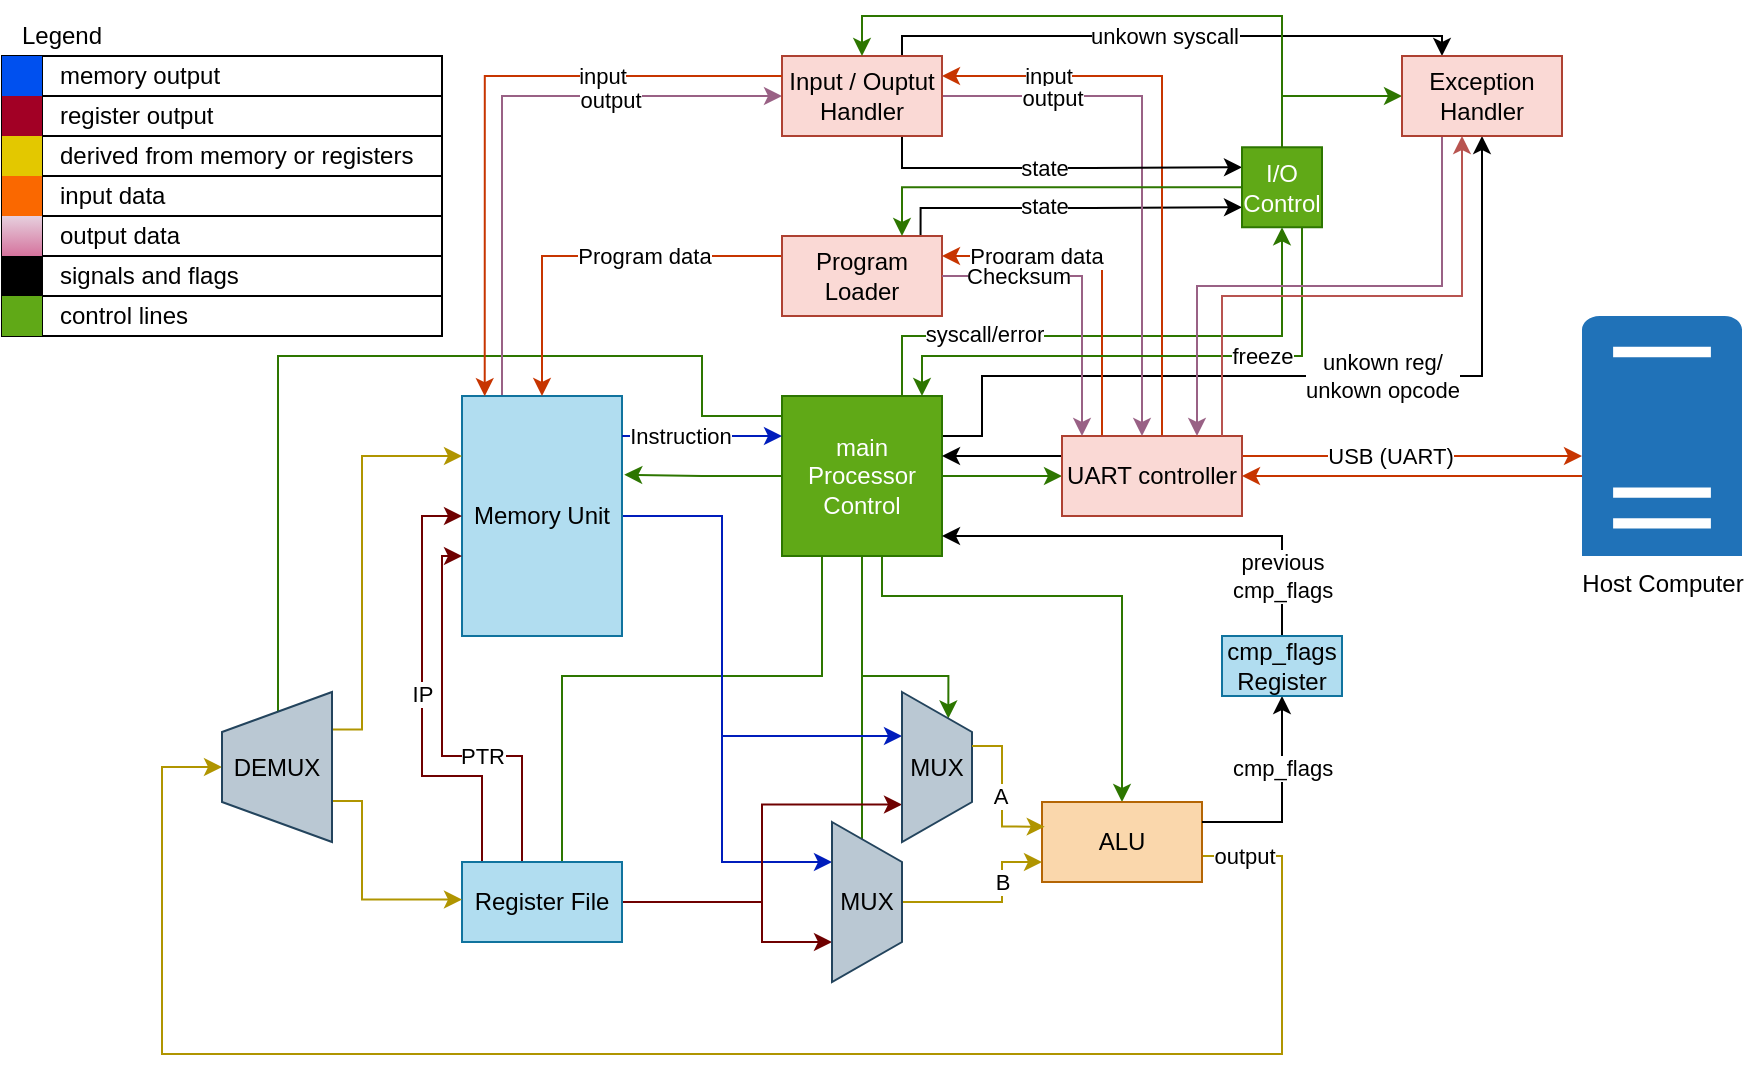 <mxfile version="24.5.3" type="device">
  <diagram name="Page-1" id="42x8ov932dtWSJglkmKP">
    <mxGraphModel dx="819" dy="500" grid="1" gridSize="10" guides="1" tooltips="1" connect="1" arrows="1" fold="1" page="1" pageScale="1" pageWidth="880" pageHeight="550" math="0" shadow="0">
      <root>
        <mxCell id="0" />
        <mxCell id="1" parent="0" />
        <mxCell id="H6I0ig-7ZVT1m8vJ8FEU-18" style="edgeStyle=orthogonalEdgeStyle;rounded=0;orthogonalLoop=1;jettySize=auto;html=1;entryX=0;entryY=0.5;entryDx=0;entryDy=0;fillColor=#60a917;strokeColor=#2D7600;" parent="1" source="H6I0ig-7ZVT1m8vJ8FEU-1" target="H6I0ig-7ZVT1m8vJ8FEU-5" edge="1">
          <mxGeometry relative="1" as="geometry">
            <Array as="points" />
          </mxGeometry>
        </mxCell>
        <mxCell id="H6I0ig-7ZVT1m8vJ8FEU-36" style="edgeStyle=orthogonalEdgeStyle;rounded=0;orthogonalLoop=1;jettySize=auto;html=1;entryX=0.5;entryY=0;entryDx=0;entryDy=0;fillColor=#60a917;strokeColor=#2D7600;" parent="1" source="H6I0ig-7ZVT1m8vJ8FEU-1" target="H6I0ig-7ZVT1m8vJ8FEU-2" edge="1">
          <mxGeometry relative="1" as="geometry">
            <Array as="points">
              <mxPoint x="450" y="300" />
              <mxPoint x="570" y="300" />
            </Array>
          </mxGeometry>
        </mxCell>
        <mxCell id="H6I0ig-7ZVT1m8vJ8FEU-43" style="edgeStyle=orthogonalEdgeStyle;rounded=0;orthogonalLoop=1;jettySize=auto;html=1;entryX=0;entryY=0.25;entryDx=0;entryDy=0;fillColor=#60a917;strokeColor=#2D7600;" parent="1" source="H6I0ig-7ZVT1m8vJ8FEU-1" target="H6I0ig-7ZVT1m8vJ8FEU-39" edge="1">
          <mxGeometry relative="1" as="geometry">
            <Array as="points">
              <mxPoint x="440" y="340" />
              <mxPoint x="483" y="340" />
            </Array>
          </mxGeometry>
        </mxCell>
        <mxCell id="H6I0ig-7ZVT1m8vJ8FEU-44" style="edgeStyle=orthogonalEdgeStyle;rounded=0;orthogonalLoop=1;jettySize=auto;html=1;fillColor=#60a917;strokeColor=#2D7600;" parent="1" source="H6I0ig-7ZVT1m8vJ8FEU-1" edge="1">
          <mxGeometry relative="1" as="geometry">
            <mxPoint x="440" y="440" as="targetPoint" />
            <Array as="points">
              <mxPoint x="440" y="440" />
            </Array>
          </mxGeometry>
        </mxCell>
        <mxCell id="H6I0ig-7ZVT1m8vJ8FEU-60" style="edgeStyle=orthogonalEdgeStyle;rounded=0;orthogonalLoop=1;jettySize=auto;html=1;entryX=1;entryY=0.5;entryDx=0;entryDy=0;fillColor=#60a917;strokeColor=#2D7600;" parent="1" source="H6I0ig-7ZVT1m8vJ8FEU-1" target="H6I0ig-7ZVT1m8vJ8FEU-51" edge="1">
          <mxGeometry relative="1" as="geometry">
            <Array as="points">
              <mxPoint x="360" y="210" />
              <mxPoint x="360" y="180" />
              <mxPoint x="148" y="180" />
              <mxPoint x="148" y="375" />
            </Array>
          </mxGeometry>
        </mxCell>
        <mxCell id="H6I0ig-7ZVT1m8vJ8FEU-72" style="edgeStyle=orthogonalEdgeStyle;rounded=0;orthogonalLoop=1;jettySize=auto;html=1;exitX=0;exitY=1;exitDx=0;exitDy=0;fillColor=#60a917;strokeColor=#2D7600;" parent="1" source="H6I0ig-7ZVT1m8vJ8FEU-1" edge="1">
          <mxGeometry relative="1" as="geometry">
            <Array as="points">
              <mxPoint x="420" y="280" />
              <mxPoint x="420" y="340" />
              <mxPoint x="290" y="340" />
            </Array>
            <mxPoint x="290" y="450" as="targetPoint" />
          </mxGeometry>
        </mxCell>
        <mxCell id="ay5UGhxHJvTwpJEVyd28-33" style="edgeStyle=orthogonalEdgeStyle;rounded=0;orthogonalLoop=1;jettySize=auto;html=1;exitX=0.75;exitY=0;exitDx=0;exitDy=0;entryX=0.5;entryY=1;entryDx=0;entryDy=0;fillColor=#60a917;strokeColor=#2D7600;" parent="1" source="H6I0ig-7ZVT1m8vJ8FEU-1" target="ay5UGhxHJvTwpJEVyd28-26" edge="1">
          <mxGeometry relative="1" as="geometry">
            <Array as="points">
              <mxPoint x="460" y="170" />
              <mxPoint x="650" y="170" />
            </Array>
          </mxGeometry>
        </mxCell>
        <mxCell id="ay5UGhxHJvTwpJEVyd28-36" value="syscall/error" style="edgeLabel;html=1;align=center;verticalAlign=middle;resizable=0;points=[];" parent="ay5UGhxHJvTwpJEVyd28-33" vertex="1" connectable="0">
          <mxGeometry x="0.387" y="1" relative="1" as="geometry">
            <mxPoint x="-120" as="offset" />
          </mxGeometry>
        </mxCell>
        <mxCell id="PVODzlqLfuHE9vQE9MG9-6" style="edgeStyle=orthogonalEdgeStyle;rounded=0;orthogonalLoop=1;jettySize=auto;html=1;exitX=1;exitY=0.25;exitDx=0;exitDy=0;entryX=0.5;entryY=1;entryDx=0;entryDy=0;" parent="1" source="H6I0ig-7ZVT1m8vJ8FEU-1" target="PVODzlqLfuHE9vQE9MG9-1" edge="1">
          <mxGeometry relative="1" as="geometry">
            <Array as="points">
              <mxPoint x="500" y="220" />
              <mxPoint x="500" y="190" />
              <mxPoint x="750" y="190" />
            </Array>
          </mxGeometry>
        </mxCell>
        <mxCell id="PVODzlqLfuHE9vQE9MG9-7" value="unkown reg/&lt;div&gt;unkown opcode&lt;/div&gt;" style="edgeLabel;html=1;align=center;verticalAlign=middle;resizable=0;points=[];" parent="PVODzlqLfuHE9vQE9MG9-6" vertex="1" connectable="0">
          <mxGeometry x="0.246" y="-2" relative="1" as="geometry">
            <mxPoint x="-12" y="-2" as="offset" />
          </mxGeometry>
        </mxCell>
        <mxCell id="H6I0ig-7ZVT1m8vJ8FEU-1" value="&lt;div&gt;main&lt;/div&gt;&lt;div&gt;Processor&lt;/div&gt;&lt;div&gt;&lt;span style=&quot;background-color: initial;&quot;&gt;Control&lt;/span&gt;&lt;/div&gt;" style="whiteSpace=wrap;html=1;aspect=fixed;fillColor=#60a917;fontColor=#ffffff;strokeColor=#2D7600;" parent="1" vertex="1">
          <mxGeometry x="400" y="200" width="80" height="80" as="geometry" />
        </mxCell>
        <mxCell id="H6I0ig-7ZVT1m8vJ8FEU-57" style="edgeStyle=orthogonalEdgeStyle;rounded=0;orthogonalLoop=1;jettySize=auto;html=1;entryX=0.5;entryY=0;entryDx=0;entryDy=0;fillColor=#e3c800;strokeColor=#B09500;" parent="1" source="H6I0ig-7ZVT1m8vJ8FEU-2" target="H6I0ig-7ZVT1m8vJ8FEU-51" edge="1">
          <mxGeometry relative="1" as="geometry">
            <Array as="points">
              <mxPoint x="650" y="430" />
              <mxPoint x="650" y="529" />
              <mxPoint x="90" y="529" />
              <mxPoint x="90" y="385" />
            </Array>
          </mxGeometry>
        </mxCell>
        <mxCell id="H6I0ig-7ZVT1m8vJ8FEU-69" value="output" style="edgeLabel;html=1;align=center;verticalAlign=middle;resizable=0;points=[];" parent="H6I0ig-7ZVT1m8vJ8FEU-57" vertex="1" connectable="0">
          <mxGeometry x="-0.956" y="-1" relative="1" as="geometry">
            <mxPoint x="2" y="-1" as="offset" />
          </mxGeometry>
        </mxCell>
        <mxCell id="H6I0ig-7ZVT1m8vJ8FEU-110" style="edgeStyle=orthogonalEdgeStyle;rounded=0;orthogonalLoop=1;jettySize=auto;html=1;exitX=1;exitY=0.25;exitDx=0;exitDy=0;" parent="1" source="vtkycs1Rt0bJQfjWD2sb-1" edge="1">
          <mxGeometry relative="1" as="geometry">
            <mxPoint x="480" y="270" as="targetPoint" />
            <Array as="points">
              <mxPoint x="650" y="328" />
              <mxPoint x="650" y="270" />
            </Array>
          </mxGeometry>
        </mxCell>
        <mxCell id="vtkycs1Rt0bJQfjWD2sb-4" value="previous&lt;div&gt;cmp_flags&lt;/div&gt;" style="edgeLabel;html=1;align=center;verticalAlign=middle;resizable=0;points=[];" parent="H6I0ig-7ZVT1m8vJ8FEU-110" vertex="1" connectable="0">
          <mxGeometry x="-0.553" y="-1" relative="1" as="geometry">
            <mxPoint x="-1" y="-10" as="offset" />
          </mxGeometry>
        </mxCell>
        <mxCell id="H6I0ig-7ZVT1m8vJ8FEU-2" value="ALU" style="rounded=0;whiteSpace=wrap;html=1;fillColor=#fad7ac;strokeColor=#b46504;" parent="1" vertex="1">
          <mxGeometry x="530" y="403" width="80" height="40" as="geometry" />
        </mxCell>
        <mxCell id="H6I0ig-7ZVT1m8vJ8FEU-46" style="edgeStyle=orthogonalEdgeStyle;rounded=0;orthogonalLoop=1;jettySize=auto;html=1;entryX=0.25;entryY=1;entryDx=0;entryDy=0;fillColor=#0050ef;strokeColor=#001DBC;" parent="1" source="H6I0ig-7ZVT1m8vJ8FEU-3" target="H6I0ig-7ZVT1m8vJ8FEU-40" edge="1">
          <mxGeometry relative="1" as="geometry">
            <Array as="points">
              <mxPoint x="370" y="260" />
              <mxPoint x="370" y="433" />
            </Array>
          </mxGeometry>
        </mxCell>
        <mxCell id="H6I0ig-7ZVT1m8vJ8FEU-47" style="edgeStyle=orthogonalEdgeStyle;rounded=0;orthogonalLoop=1;jettySize=auto;html=1;fillColor=#0050ef;strokeColor=#001DBC;" parent="1" source="H6I0ig-7ZVT1m8vJ8FEU-3" edge="1">
          <mxGeometry relative="1" as="geometry">
            <Array as="points">
              <mxPoint x="370" y="260" />
              <mxPoint x="370" y="370" />
              <mxPoint x="460" y="370" />
            </Array>
            <mxPoint x="460" y="370" as="targetPoint" />
          </mxGeometry>
        </mxCell>
        <mxCell id="ay5UGhxHJvTwpJEVyd28-15" style="edgeStyle=orthogonalEdgeStyle;rounded=0;orthogonalLoop=1;jettySize=auto;html=1;exitX=0.25;exitY=0;exitDx=0;exitDy=0;entryX=0;entryY=0.5;entryDx=0;entryDy=0;fillColor=#e6d0de;gradientColor=#d5739d;strokeColor=#996185;" parent="1" source="H6I0ig-7ZVT1m8vJ8FEU-3" target="ay5UGhxHJvTwpJEVyd28-1" edge="1">
          <mxGeometry relative="1" as="geometry" />
        </mxCell>
        <mxCell id="ay5UGhxHJvTwpJEVyd28-22" value="output" style="edgeLabel;html=1;align=center;verticalAlign=middle;resizable=0;points=[];" parent="ay5UGhxHJvTwpJEVyd28-15" vertex="1" connectable="0">
          <mxGeometry x="0.408" y="-2" relative="1" as="geometry">
            <mxPoint as="offset" />
          </mxGeometry>
        </mxCell>
        <mxCell id="H6I0ig-7ZVT1m8vJ8FEU-3" value="Memory Unit" style="rounded=0;whiteSpace=wrap;html=1;fillColor=#b1ddf0;strokeColor=#10739e;" parent="1" vertex="1">
          <mxGeometry x="240" y="200" width="80" height="120" as="geometry" />
        </mxCell>
        <mxCell id="H6I0ig-7ZVT1m8vJ8FEU-10" style="edgeStyle=orthogonalEdgeStyle;rounded=0;orthogonalLoop=1;jettySize=auto;html=1;entryX=0.5;entryY=0;entryDx=0;entryDy=0;fillColor=#fa6800;strokeColor=#C73500;" parent="1" source="H6I0ig-7ZVT1m8vJ8FEU-4" target="H6I0ig-7ZVT1m8vJ8FEU-3" edge="1">
          <mxGeometry relative="1" as="geometry">
            <Array as="points">
              <mxPoint x="280" y="130" />
            </Array>
          </mxGeometry>
        </mxCell>
        <mxCell id="H6I0ig-7ZVT1m8vJ8FEU-21" value="Program data" style="edgeLabel;html=1;align=center;verticalAlign=middle;resizable=0;points=[];" parent="H6I0ig-7ZVT1m8vJ8FEU-10" vertex="1" connectable="0">
          <mxGeometry x="-0.499" relative="1" as="geometry">
            <mxPoint x="-22" as="offset" />
          </mxGeometry>
        </mxCell>
        <mxCell id="ay5UGhxHJvTwpJEVyd28-43" style="edgeStyle=orthogonalEdgeStyle;rounded=0;orthogonalLoop=1;jettySize=auto;html=1;exitX=0.866;exitY=-0.014;exitDx=0;exitDy=0;entryX=0;entryY=0.75;entryDx=0;entryDy=0;exitPerimeter=0;" parent="1" source="H6I0ig-7ZVT1m8vJ8FEU-4" target="ay5UGhxHJvTwpJEVyd28-26" edge="1">
          <mxGeometry relative="1" as="geometry">
            <Array as="points">
              <mxPoint x="469" y="106" />
              <mxPoint x="555" y="106" />
            </Array>
          </mxGeometry>
        </mxCell>
        <mxCell id="ay5UGhxHJvTwpJEVyd28-44" value="state" style="edgeLabel;html=1;align=center;verticalAlign=middle;resizable=0;points=[];" parent="ay5UGhxHJvTwpJEVyd28-43" vertex="1" connectable="0">
          <mxGeometry x="-0.141" y="1" relative="1" as="geometry">
            <mxPoint as="offset" />
          </mxGeometry>
        </mxCell>
        <mxCell id="H6I0ig-7ZVT1m8vJ8FEU-4" value="Program Loader" style="rounded=0;whiteSpace=wrap;html=1;fillColor=#fad9d5;strokeColor=#ae4132;" parent="1" vertex="1">
          <mxGeometry x="400" y="120" width="80" height="40" as="geometry" />
        </mxCell>
        <mxCell id="H6I0ig-7ZVT1m8vJ8FEU-8" style="edgeStyle=orthogonalEdgeStyle;rounded=0;orthogonalLoop=1;jettySize=auto;html=1;entryX=1;entryY=0.25;entryDx=0;entryDy=0;fillColor=#fa6800;strokeColor=#C73500;" parent="1" source="H6I0ig-7ZVT1m8vJ8FEU-5" target="H6I0ig-7ZVT1m8vJ8FEU-4" edge="1">
          <mxGeometry relative="1" as="geometry">
            <Array as="points">
              <mxPoint x="560" y="130" />
            </Array>
          </mxGeometry>
        </mxCell>
        <mxCell id="H6I0ig-7ZVT1m8vJ8FEU-12" value="Program data" style="edgeLabel;html=1;align=center;verticalAlign=middle;resizable=0;points=[];" parent="H6I0ig-7ZVT1m8vJ8FEU-8" vertex="1" connectable="0">
          <mxGeometry x="0.455" y="-2" relative="1" as="geometry">
            <mxPoint y="2" as="offset" />
          </mxGeometry>
        </mxCell>
        <mxCell id="H6I0ig-7ZVT1m8vJ8FEU-19" style="edgeStyle=orthogonalEdgeStyle;rounded=0;orthogonalLoop=1;jettySize=auto;html=1;fixDash=0;metaEdit=0;comic=0;enumerate=0;orthogonal=1;ignoreEdge=0;" parent="1" source="H6I0ig-7ZVT1m8vJ8FEU-5" edge="1">
          <mxGeometry relative="1" as="geometry">
            <mxPoint x="480" y="230" as="targetPoint" />
            <Array as="points">
              <mxPoint x="480" y="230" />
            </Array>
          </mxGeometry>
        </mxCell>
        <mxCell id="H6I0ig-7ZVT1m8vJ8FEU-22" style="edgeStyle=orthogonalEdgeStyle;rounded=0;orthogonalLoop=1;jettySize=auto;html=1;fillColor=#fa6800;strokeColor=#C73500;exitX=1;exitY=0.25;exitDx=0;exitDy=0;" parent="1" source="H6I0ig-7ZVT1m8vJ8FEU-5" target="H6I0ig-7ZVT1m8vJ8FEU-26" edge="1">
          <mxGeometry relative="1" as="geometry">
            <mxPoint x="750" y="230" as="targetPoint" />
            <mxPoint x="600" y="230" as="sourcePoint" />
            <Array as="points">
              <mxPoint x="730" y="230" />
              <mxPoint x="730" y="230" />
            </Array>
          </mxGeometry>
        </mxCell>
        <mxCell id="H6I0ig-7ZVT1m8vJ8FEU-27" value="USB (UART)" style="edgeLabel;html=1;align=center;verticalAlign=middle;resizable=0;points=[];" parent="H6I0ig-7ZVT1m8vJ8FEU-22" vertex="1" connectable="0">
          <mxGeometry x="-0.235" relative="1" as="geometry">
            <mxPoint x="9" as="offset" />
          </mxGeometry>
        </mxCell>
        <mxCell id="ay5UGhxHJvTwpJEVyd28-13" style="edgeStyle=orthogonalEdgeStyle;rounded=0;orthogonalLoop=1;jettySize=auto;html=1;exitX=0.75;exitY=0;exitDx=0;exitDy=0;entryX=1;entryY=0.25;entryDx=0;entryDy=0;fillColor=#fa6800;strokeColor=#C73500;" parent="1" source="H6I0ig-7ZVT1m8vJ8FEU-5" target="ay5UGhxHJvTwpJEVyd28-1" edge="1">
          <mxGeometry relative="1" as="geometry">
            <Array as="points">
              <mxPoint x="590" y="220" />
              <mxPoint x="590" y="40" />
            </Array>
          </mxGeometry>
        </mxCell>
        <mxCell id="ay5UGhxHJvTwpJEVyd28-25" value="input" style="edgeLabel;html=1;align=center;verticalAlign=middle;resizable=0;points=[];" parent="ay5UGhxHJvTwpJEVyd28-13" vertex="1" connectable="0">
          <mxGeometry x="0.587" y="1" relative="1" as="geometry">
            <mxPoint x="-11" y="-1" as="offset" />
          </mxGeometry>
        </mxCell>
        <mxCell id="H6I0ig-7ZVT1m8vJ8FEU-5" value="UART controller" style="rounded=0;whiteSpace=wrap;html=1;fillColor=#fad9d5;strokeColor=#ae4132;" parent="1" vertex="1">
          <mxGeometry x="540" y="220" width="90" height="40" as="geometry" />
        </mxCell>
        <mxCell id="H6I0ig-7ZVT1m8vJ8FEU-6" style="edgeStyle=orthogonalEdgeStyle;rounded=0;orthogonalLoop=1;jettySize=auto;html=1;fillColor=#e6d0de;strokeColor=#996185;gradientColor=#d5739d;" parent="1" source="H6I0ig-7ZVT1m8vJ8FEU-4" edge="1">
          <mxGeometry relative="1" as="geometry">
            <mxPoint x="550" y="220" as="targetPoint" />
            <Array as="points">
              <mxPoint x="550" y="140" />
              <mxPoint x="550" y="220" />
            </Array>
          </mxGeometry>
        </mxCell>
        <mxCell id="H6I0ig-7ZVT1m8vJ8FEU-11" value="Checksum" style="edgeLabel;html=1;align=center;verticalAlign=middle;resizable=0;points=[];" parent="H6I0ig-7ZVT1m8vJ8FEU-6" vertex="1" connectable="0">
          <mxGeometry x="-0.561" relative="1" as="geometry">
            <mxPoint x="5" as="offset" />
          </mxGeometry>
        </mxCell>
        <mxCell id="H6I0ig-7ZVT1m8vJ8FEU-45" style="edgeStyle=orthogonalEdgeStyle;rounded=0;orthogonalLoop=1;jettySize=auto;html=1;entryX=0.75;entryY=1;entryDx=0;entryDy=0;fillColor=#a20025;strokeColor=#6F0000;" parent="1" source="H6I0ig-7ZVT1m8vJ8FEU-20" target="H6I0ig-7ZVT1m8vJ8FEU-40" edge="1">
          <mxGeometry relative="1" as="geometry">
            <Array as="points">
              <mxPoint x="390" y="453" />
              <mxPoint x="390" y="473" />
            </Array>
          </mxGeometry>
        </mxCell>
        <mxCell id="H6I0ig-7ZVT1m8vJ8FEU-49" style="edgeStyle=orthogonalEdgeStyle;rounded=0;orthogonalLoop=1;jettySize=auto;html=1;entryX=0.75;entryY=1;entryDx=0;entryDy=0;fillColor=#a20025;strokeColor=#6F0000;" parent="1" source="H6I0ig-7ZVT1m8vJ8FEU-20" target="H6I0ig-7ZVT1m8vJ8FEU-39" edge="1">
          <mxGeometry relative="1" as="geometry" />
        </mxCell>
        <mxCell id="H6I0ig-7ZVT1m8vJ8FEU-153" style="edgeStyle=orthogonalEdgeStyle;rounded=0;orthogonalLoop=1;jettySize=auto;html=1;exitX=0.25;exitY=0;exitDx=0;exitDy=0;entryX=0;entryY=0.5;entryDx=0;entryDy=0;fillColor=#a20025;strokeColor=#6F0000;" parent="1" source="H6I0ig-7ZVT1m8vJ8FEU-20" target="H6I0ig-7ZVT1m8vJ8FEU-3" edge="1">
          <mxGeometry relative="1" as="geometry">
            <Array as="points">
              <mxPoint x="260" y="450" />
              <mxPoint x="250" y="450" />
              <mxPoint x="250" y="390" />
              <mxPoint x="220" y="390" />
              <mxPoint x="220" y="260" />
            </Array>
          </mxGeometry>
        </mxCell>
        <mxCell id="H6I0ig-7ZVT1m8vJ8FEU-154" value="IP" style="edgeLabel;html=1;align=center;verticalAlign=middle;resizable=0;points=[];" parent="H6I0ig-7ZVT1m8vJ8FEU-153" vertex="1" connectable="0">
          <mxGeometry x="0.113" y="1" relative="1" as="geometry">
            <mxPoint x="1" y="-10" as="offset" />
          </mxGeometry>
        </mxCell>
        <mxCell id="ay5UGhxHJvTwpJEVyd28-20" style="edgeStyle=orthogonalEdgeStyle;rounded=0;orthogonalLoop=1;jettySize=auto;html=1;fillColor=#a20025;strokeColor=#6F0000;" parent="1" source="H6I0ig-7ZVT1m8vJ8FEU-20" edge="1">
          <mxGeometry relative="1" as="geometry">
            <mxPoint x="240" y="280" as="targetPoint" />
            <Array as="points">
              <mxPoint x="270" y="380" />
              <mxPoint x="230" y="380" />
              <mxPoint x="230" y="280" />
            </Array>
          </mxGeometry>
        </mxCell>
        <mxCell id="ay5UGhxHJvTwpJEVyd28-21" value="PTR" style="edgeLabel;html=1;align=center;verticalAlign=middle;resizable=0;points=[];" parent="ay5UGhxHJvTwpJEVyd28-20" vertex="1" connectable="0">
          <mxGeometry x="-0.173" relative="1" as="geometry">
            <mxPoint x="11" as="offset" />
          </mxGeometry>
        </mxCell>
        <mxCell id="H6I0ig-7ZVT1m8vJ8FEU-20" value="Register File" style="rounded=0;whiteSpace=wrap;html=1;fillColor=#b1ddf0;strokeColor=#10739e;" parent="1" vertex="1">
          <mxGeometry x="240" y="433" width="80" height="40" as="geometry" />
        </mxCell>
        <mxCell id="H6I0ig-7ZVT1m8vJ8FEU-30" style="edgeStyle=orthogonalEdgeStyle;rounded=0;orthogonalLoop=1;jettySize=auto;html=1;entryX=1;entryY=0.5;entryDx=0;entryDy=0;fillColor=#fa6800;strokeColor=#C73500;" parent="1" source="H6I0ig-7ZVT1m8vJ8FEU-26" target="H6I0ig-7ZVT1m8vJ8FEU-5" edge="1">
          <mxGeometry relative="1" as="geometry">
            <Array as="points">
              <mxPoint x="660" y="240" />
              <mxPoint x="660" y="240" />
            </Array>
          </mxGeometry>
        </mxCell>
        <mxCell id="H6I0ig-7ZVT1m8vJ8FEU-26" value="Host Computer" style="sketch=0;pointerEvents=1;shadow=0;dashed=0;html=1;strokeColor=none;labelPosition=center;verticalLabelPosition=bottom;verticalAlign=top;outlineConnect=0;align=center;shape=mxgraph.office.servers.physical_host;fillColor=#2072B8;" parent="1" vertex="1">
          <mxGeometry x="800" y="160" width="80" height="120" as="geometry" />
        </mxCell>
        <mxCell id="H6I0ig-7ZVT1m8vJ8FEU-39" value="MUX" style="shape=trapezoid;perimeter=trapezoidPerimeter;whiteSpace=wrap;html=1;fixedSize=1;rotation=0;direction=south;fillColor=#bac8d3;strokeColor=#23445d;" parent="1" vertex="1">
          <mxGeometry x="460" y="348" width="35" height="75" as="geometry" />
        </mxCell>
        <mxCell id="H6I0ig-7ZVT1m8vJ8FEU-41" style="edgeStyle=orthogonalEdgeStyle;rounded=0;orthogonalLoop=1;jettySize=auto;html=1;entryX=0;entryY=0.75;entryDx=0;entryDy=0;fillColor=#e3c800;strokeColor=#B09500;" parent="1" source="H6I0ig-7ZVT1m8vJ8FEU-40" target="H6I0ig-7ZVT1m8vJ8FEU-2" edge="1">
          <mxGeometry relative="1" as="geometry">
            <Array as="points">
              <mxPoint x="510" y="453" />
              <mxPoint x="510" y="433" />
            </Array>
          </mxGeometry>
        </mxCell>
        <mxCell id="H6I0ig-7ZVT1m8vJ8FEU-71" value="B" style="edgeLabel;html=1;align=center;verticalAlign=middle;resizable=0;points=[];" parent="H6I0ig-7ZVT1m8vJ8FEU-41" vertex="1" connectable="0">
          <mxGeometry x="-0.018" relative="1" as="geometry">
            <mxPoint x="6" y="-10" as="offset" />
          </mxGeometry>
        </mxCell>
        <mxCell id="H6I0ig-7ZVT1m8vJ8FEU-40" value="MUX" style="shape=trapezoid;perimeter=trapezoidPerimeter;whiteSpace=wrap;html=1;fixedSize=1;rotation=0;direction=south;fillColor=#bac8d3;strokeColor=#23445d;" parent="1" vertex="1">
          <mxGeometry x="425" y="413" width="35" height="80" as="geometry" />
        </mxCell>
        <mxCell id="H6I0ig-7ZVT1m8vJ8FEU-42" style="edgeStyle=orthogonalEdgeStyle;rounded=0;orthogonalLoop=1;jettySize=auto;html=1;entryX=0.017;entryY=0.308;entryDx=0;entryDy=0;entryPerimeter=0;fillColor=#e3c800;strokeColor=#B09500;" parent="1" source="H6I0ig-7ZVT1m8vJ8FEU-39" target="H6I0ig-7ZVT1m8vJ8FEU-2" edge="1">
          <mxGeometry relative="1" as="geometry">
            <Array as="points">
              <mxPoint x="510" y="375" />
              <mxPoint x="510" y="415" />
            </Array>
          </mxGeometry>
        </mxCell>
        <mxCell id="H6I0ig-7ZVT1m8vJ8FEU-70" value="A" style="edgeLabel;html=1;align=center;verticalAlign=middle;resizable=0;points=[];" parent="H6I0ig-7ZVT1m8vJ8FEU-42" vertex="1" connectable="0">
          <mxGeometry x="0.038" y="-1" relative="1" as="geometry">
            <mxPoint as="offset" />
          </mxGeometry>
        </mxCell>
        <mxCell id="H6I0ig-7ZVT1m8vJ8FEU-53" style="edgeStyle=orthogonalEdgeStyle;rounded=0;orthogonalLoop=1;jettySize=auto;html=1;exitX=0.25;exitY=1;exitDx=0;exitDy=0;entryX=0;entryY=0.5;entryDx=0;entryDy=0;fillColor=#e3c800;strokeColor=#B09500;" parent="1" source="H6I0ig-7ZVT1m8vJ8FEU-51" edge="1">
          <mxGeometry relative="1" as="geometry">
            <mxPoint x="195" y="403" as="sourcePoint" />
            <mxPoint x="240" y="451.75" as="targetPoint" />
            <Array as="points">
              <mxPoint x="175" y="402.51" />
              <mxPoint x="190" y="402.51" />
              <mxPoint x="190" y="451.51" />
            </Array>
          </mxGeometry>
        </mxCell>
        <mxCell id="H6I0ig-7ZVT1m8vJ8FEU-55" style="edgeStyle=orthogonalEdgeStyle;rounded=0;orthogonalLoop=1;jettySize=auto;html=1;exitX=0.75;exitY=1;exitDx=0;exitDy=0;entryX=0;entryY=0.25;entryDx=0;entryDy=0;fillColor=#e3c800;strokeColor=#B09500;" parent="1" source="H6I0ig-7ZVT1m8vJ8FEU-51" target="H6I0ig-7ZVT1m8vJ8FEU-3" edge="1">
          <mxGeometry relative="1" as="geometry">
            <Array as="points">
              <mxPoint x="190" y="367" />
              <mxPoint x="190" y="230" />
            </Array>
          </mxGeometry>
        </mxCell>
        <mxCell id="H6I0ig-7ZVT1m8vJ8FEU-51" value="DEMUX" style="shape=trapezoid;perimeter=trapezoidPerimeter;whiteSpace=wrap;html=1;fixedSize=1;rotation=0;direction=north;fillColor=#bac8d3;strokeColor=#23445d;" parent="1" vertex="1">
          <mxGeometry x="120" y="348" width="55" height="75" as="geometry" />
        </mxCell>
        <mxCell id="H6I0ig-7ZVT1m8vJ8FEU-56" style="edgeStyle=orthogonalEdgeStyle;rounded=0;orthogonalLoop=1;jettySize=auto;html=1;entryX=1.014;entryY=0.328;entryDx=0;entryDy=0;entryPerimeter=0;fillColor=#60a917;strokeColor=#2D7600;" parent="1" source="H6I0ig-7ZVT1m8vJ8FEU-1" target="H6I0ig-7ZVT1m8vJ8FEU-3" edge="1">
          <mxGeometry relative="1" as="geometry" />
        </mxCell>
        <mxCell id="H6I0ig-7ZVT1m8vJ8FEU-64" style="edgeStyle=orthogonalEdgeStyle;rounded=0;orthogonalLoop=1;jettySize=auto;html=1;entryX=0;entryY=0.25;entryDx=0;entryDy=0;fillColor=#0050ef;strokeColor=#001DBC;" parent="1" source="H6I0ig-7ZVT1m8vJ8FEU-3" target="H6I0ig-7ZVT1m8vJ8FEU-1" edge="1">
          <mxGeometry relative="1" as="geometry">
            <Array as="points">
              <mxPoint x="340" y="220" />
              <mxPoint x="340" y="220" />
            </Array>
          </mxGeometry>
        </mxCell>
        <mxCell id="H6I0ig-7ZVT1m8vJ8FEU-65" value="Instruction" style="edgeLabel;html=1;align=center;verticalAlign=middle;resizable=0;points=[];" parent="H6I0ig-7ZVT1m8vJ8FEU-64" vertex="1" connectable="0">
          <mxGeometry x="-0.134" y="1" relative="1" as="geometry">
            <mxPoint x="-6" y="1" as="offset" />
          </mxGeometry>
        </mxCell>
        <mxCell id="H6I0ig-7ZVT1m8vJ8FEU-114" value="Legend" style="text;html=1;align=center;verticalAlign=middle;whiteSpace=wrap;rounded=0;" parent="1" vertex="1">
          <mxGeometry x="10" y="10" width="60" height="20" as="geometry" />
        </mxCell>
        <mxCell id="H6I0ig-7ZVT1m8vJ8FEU-127" value="" style="shape=table;startSize=0;container=1;collapsible=0;childLayout=tableLayout;align=left;" parent="1" vertex="1">
          <mxGeometry x="10" y="30" width="220" height="140" as="geometry" />
        </mxCell>
        <mxCell id="H6I0ig-7ZVT1m8vJ8FEU-128" value="" style="shape=tableRow;horizontal=0;startSize=0;swimlaneHead=0;swimlaneBody=0;strokeColor=inherit;top=0;left=0;bottom=0;right=0;collapsible=0;dropTarget=0;fillColor=none;points=[[0,0.5],[1,0.5]];portConstraint=eastwest;" parent="H6I0ig-7ZVT1m8vJ8FEU-127" vertex="1">
          <mxGeometry width="220" height="20" as="geometry" />
        </mxCell>
        <mxCell id="H6I0ig-7ZVT1m8vJ8FEU-129" value="" style="shape=partialRectangle;html=1;whiteSpace=wrap;connectable=0;strokeColor=#001DBC;overflow=hidden;fillColor=#0050ef;top=0;left=0;bottom=0;right=0;pointerEvents=1;fontColor=#ffffff;" parent="H6I0ig-7ZVT1m8vJ8FEU-128" vertex="1">
          <mxGeometry width="20" height="20" as="geometry">
            <mxRectangle width="20" height="20" as="alternateBounds" />
          </mxGeometry>
        </mxCell>
        <mxCell id="H6I0ig-7ZVT1m8vJ8FEU-130" value="&lt;span style=&quot;&quot;&gt;memory output&lt;/span&gt;" style="shape=partialRectangle;html=1;whiteSpace=wrap;connectable=0;strokeColor=inherit;overflow=hidden;fillColor=none;top=0;left=0;bottom=0;right=0;pointerEvents=1;align=left;spacingLeft=7;" parent="H6I0ig-7ZVT1m8vJ8FEU-128" vertex="1">
          <mxGeometry x="20" width="200" height="20" as="geometry">
            <mxRectangle width="200" height="20" as="alternateBounds" />
          </mxGeometry>
        </mxCell>
        <mxCell id="H6I0ig-7ZVT1m8vJ8FEU-131" value="" style="shape=tableRow;horizontal=0;startSize=0;swimlaneHead=0;swimlaneBody=0;strokeColor=inherit;top=0;left=0;bottom=0;right=0;collapsible=0;dropTarget=0;fillColor=none;points=[[0,0.5],[1,0.5]];portConstraint=eastwest;" parent="H6I0ig-7ZVT1m8vJ8FEU-127" vertex="1">
          <mxGeometry y="20" width="220" height="20" as="geometry" />
        </mxCell>
        <mxCell id="H6I0ig-7ZVT1m8vJ8FEU-132" value="" style="shape=partialRectangle;html=1;whiteSpace=wrap;connectable=0;strokeColor=#6F0000;overflow=hidden;fillColor=#a20025;top=0;left=0;bottom=0;right=0;pointerEvents=1;fontColor=#ffffff;" parent="H6I0ig-7ZVT1m8vJ8FEU-131" vertex="1">
          <mxGeometry width="20" height="20" as="geometry">
            <mxRectangle width="20" height="20" as="alternateBounds" />
          </mxGeometry>
        </mxCell>
        <mxCell id="H6I0ig-7ZVT1m8vJ8FEU-133" value="&lt;span style=&quot;&quot;&gt;register output&lt;/span&gt;" style="shape=partialRectangle;html=1;whiteSpace=wrap;connectable=0;strokeColor=inherit;overflow=hidden;fillColor=none;top=0;left=0;bottom=0;right=0;pointerEvents=1;align=left;spacingLeft=7;" parent="H6I0ig-7ZVT1m8vJ8FEU-131" vertex="1">
          <mxGeometry x="20" width="200" height="20" as="geometry">
            <mxRectangle width="200" height="20" as="alternateBounds" />
          </mxGeometry>
        </mxCell>
        <mxCell id="H6I0ig-7ZVT1m8vJ8FEU-134" value="" style="shape=tableRow;horizontal=0;startSize=0;swimlaneHead=0;swimlaneBody=0;strokeColor=inherit;top=0;left=0;bottom=0;right=0;collapsible=0;dropTarget=0;fillColor=none;points=[[0,0.5],[1,0.5]];portConstraint=eastwest;" parent="H6I0ig-7ZVT1m8vJ8FEU-127" vertex="1">
          <mxGeometry y="40" width="220" height="20" as="geometry" />
        </mxCell>
        <mxCell id="H6I0ig-7ZVT1m8vJ8FEU-135" value="" style="shape=partialRectangle;html=1;whiteSpace=wrap;connectable=0;strokeColor=#B09500;overflow=hidden;fillColor=#e3c800;top=0;left=0;bottom=0;right=0;pointerEvents=1;fontColor=#000000;" parent="H6I0ig-7ZVT1m8vJ8FEU-134" vertex="1">
          <mxGeometry width="20" height="20" as="geometry">
            <mxRectangle width="20" height="20" as="alternateBounds" />
          </mxGeometry>
        </mxCell>
        <mxCell id="H6I0ig-7ZVT1m8vJ8FEU-136" value="&lt;span style=&quot;&quot;&gt;derived from memory or registers&lt;/span&gt;" style="shape=partialRectangle;html=1;whiteSpace=wrap;connectable=0;strokeColor=inherit;overflow=hidden;fillColor=none;top=0;left=0;bottom=0;right=0;pointerEvents=1;align=left;spacingLeft=7;" parent="H6I0ig-7ZVT1m8vJ8FEU-134" vertex="1">
          <mxGeometry x="20" width="200" height="20" as="geometry">
            <mxRectangle width="200" height="20" as="alternateBounds" />
          </mxGeometry>
        </mxCell>
        <mxCell id="H6I0ig-7ZVT1m8vJ8FEU-137" value="" style="shape=tableRow;horizontal=0;startSize=0;swimlaneHead=0;swimlaneBody=0;strokeColor=inherit;top=0;left=0;bottom=0;right=0;collapsible=0;dropTarget=0;fillColor=none;points=[[0,0.5],[1,0.5]];portConstraint=eastwest;" parent="H6I0ig-7ZVT1m8vJ8FEU-127" vertex="1">
          <mxGeometry y="60" width="220" height="20" as="geometry" />
        </mxCell>
        <mxCell id="H6I0ig-7ZVT1m8vJ8FEU-138" value="" style="shape=partialRectangle;html=1;whiteSpace=wrap;connectable=0;strokeColor=#C73500;overflow=hidden;fillColor=#fa6800;top=0;left=0;bottom=0;right=0;pointerEvents=1;fontColor=#000000;" parent="H6I0ig-7ZVT1m8vJ8FEU-137" vertex="1">
          <mxGeometry width="20" height="20" as="geometry">
            <mxRectangle width="20" height="20" as="alternateBounds" />
          </mxGeometry>
        </mxCell>
        <mxCell id="H6I0ig-7ZVT1m8vJ8FEU-139" value="&lt;div style=&quot;line-height: 14.4px;&quot;&gt;input data&lt;/div&gt;" style="shape=partialRectangle;html=1;whiteSpace=wrap;connectable=0;strokeColor=inherit;overflow=hidden;fillColor=none;top=0;left=0;bottom=0;right=0;pointerEvents=1;align=left;spacingLeft=7;" parent="H6I0ig-7ZVT1m8vJ8FEU-137" vertex="1">
          <mxGeometry x="20" width="200" height="20" as="geometry">
            <mxRectangle width="200" height="20" as="alternateBounds" />
          </mxGeometry>
        </mxCell>
        <mxCell id="H6I0ig-7ZVT1m8vJ8FEU-140" value="" style="shape=tableRow;horizontal=0;startSize=0;swimlaneHead=0;swimlaneBody=0;strokeColor=inherit;top=0;left=0;bottom=0;right=0;collapsible=0;dropTarget=0;fillColor=none;points=[[0,0.5],[1,0.5]];portConstraint=eastwest;strokeWidth=1;" parent="H6I0ig-7ZVT1m8vJ8FEU-127" vertex="1">
          <mxGeometry y="80" width="220" height="20" as="geometry" />
        </mxCell>
        <mxCell id="H6I0ig-7ZVT1m8vJ8FEU-141" value="" style="shape=partialRectangle;html=1;whiteSpace=wrap;connectable=0;strokeColor=#996185;overflow=hidden;fillColor=#e6d0de;top=0;left=0;bottom=0;right=0;pointerEvents=1;gradientColor=#d5739d;" parent="H6I0ig-7ZVT1m8vJ8FEU-140" vertex="1">
          <mxGeometry width="20" height="20" as="geometry">
            <mxRectangle width="20" height="20" as="alternateBounds" />
          </mxGeometry>
        </mxCell>
        <mxCell id="H6I0ig-7ZVT1m8vJ8FEU-142" value="&lt;span style=&quot;&quot;&gt;output data&lt;/span&gt;" style="shape=partialRectangle;html=1;whiteSpace=wrap;connectable=0;strokeColor=inherit;overflow=hidden;fillColor=none;top=0;left=0;bottom=0;right=0;pointerEvents=1;align=left;spacingLeft=7;" parent="H6I0ig-7ZVT1m8vJ8FEU-140" vertex="1">
          <mxGeometry x="20" width="200" height="20" as="geometry">
            <mxRectangle width="200" height="20" as="alternateBounds" />
          </mxGeometry>
        </mxCell>
        <mxCell id="H6I0ig-7ZVT1m8vJ8FEU-143" value="" style="shape=tableRow;horizontal=0;startSize=0;swimlaneHead=0;swimlaneBody=0;strokeColor=inherit;top=0;left=0;bottom=0;right=0;collapsible=0;dropTarget=0;fillColor=none;points=[[0,0.5],[1,0.5]];portConstraint=eastwest;" parent="H6I0ig-7ZVT1m8vJ8FEU-127" vertex="1">
          <mxGeometry y="100" width="220" height="20" as="geometry" />
        </mxCell>
        <mxCell id="H6I0ig-7ZVT1m8vJ8FEU-144" value="" style="shape=partialRectangle;html=1;whiteSpace=wrap;connectable=0;overflow=hidden;top=0;left=0;bottom=0;right=0;pointerEvents=1;strokeColor=default;fillColor=#000000;" parent="H6I0ig-7ZVT1m8vJ8FEU-143" vertex="1">
          <mxGeometry width="20" height="20" as="geometry">
            <mxRectangle width="20" height="20" as="alternateBounds" />
          </mxGeometry>
        </mxCell>
        <mxCell id="H6I0ig-7ZVT1m8vJ8FEU-145" value="&lt;span style=&quot;&quot;&gt;signals and flags&lt;/span&gt;" style="shape=partialRectangle;html=1;whiteSpace=wrap;connectable=0;strokeColor=inherit;overflow=hidden;fillColor=none;top=0;left=0;bottom=0;right=0;pointerEvents=1;align=left;spacingLeft=7;" parent="H6I0ig-7ZVT1m8vJ8FEU-143" vertex="1">
          <mxGeometry x="20" width="200" height="20" as="geometry">
            <mxRectangle width="200" height="20" as="alternateBounds" />
          </mxGeometry>
        </mxCell>
        <mxCell id="ay5UGhxHJvTwpJEVyd28-45" style="shape=tableRow;horizontal=0;startSize=0;swimlaneHead=0;swimlaneBody=0;strokeColor=inherit;top=0;left=0;bottom=0;right=0;collapsible=0;dropTarget=0;fillColor=none;points=[[0,0.5],[1,0.5]];portConstraint=eastwest;" parent="H6I0ig-7ZVT1m8vJ8FEU-127" vertex="1">
          <mxGeometry y="120" width="220" height="20" as="geometry" />
        </mxCell>
        <mxCell id="ay5UGhxHJvTwpJEVyd28-46" style="shape=partialRectangle;html=1;whiteSpace=wrap;connectable=0;overflow=hidden;top=0;left=0;bottom=0;right=0;pointerEvents=1;strokeColor=#2D7600;fillColor=#60a917;fontColor=#ffffff;" parent="ay5UGhxHJvTwpJEVyd28-45" vertex="1">
          <mxGeometry width="20" height="20" as="geometry">
            <mxRectangle width="20" height="20" as="alternateBounds" />
          </mxGeometry>
        </mxCell>
        <mxCell id="ay5UGhxHJvTwpJEVyd28-47" value="control lines" style="shape=partialRectangle;html=1;whiteSpace=wrap;connectable=0;strokeColor=inherit;overflow=hidden;fillColor=none;top=0;left=0;bottom=0;right=0;pointerEvents=1;align=left;spacingLeft=7;" parent="ay5UGhxHJvTwpJEVyd28-45" vertex="1">
          <mxGeometry x="20" width="200" height="20" as="geometry">
            <mxRectangle width="200" height="20" as="alternateBounds" />
          </mxGeometry>
        </mxCell>
        <mxCell id="ay5UGhxHJvTwpJEVyd28-12" style="edgeStyle=orthogonalEdgeStyle;rounded=0;orthogonalLoop=1;jettySize=auto;html=1;exitX=1;exitY=0.75;exitDx=0;exitDy=0;fillColor=#e6d0de;gradientColor=#d5739d;strokeColor=#996185;" parent="1" source="ay5UGhxHJvTwpJEVyd28-1" edge="1">
          <mxGeometry relative="1" as="geometry">
            <mxPoint x="580" y="220" as="targetPoint" />
            <Array as="points">
              <mxPoint x="480" y="50" />
              <mxPoint x="580" y="50" />
              <mxPoint x="580" y="220" />
            </Array>
          </mxGeometry>
        </mxCell>
        <mxCell id="ay5UGhxHJvTwpJEVyd28-23" value="output" style="edgeLabel;html=1;align=center;verticalAlign=middle;resizable=0;points=[];" parent="ay5UGhxHJvTwpJEVyd28-12" vertex="1" connectable="0">
          <mxGeometry x="-0.538" y="-1" relative="1" as="geometry">
            <mxPoint as="offset" />
          </mxGeometry>
        </mxCell>
        <mxCell id="ay5UGhxHJvTwpJEVyd28-41" style="edgeStyle=orthogonalEdgeStyle;rounded=0;orthogonalLoop=1;jettySize=auto;html=1;exitX=0.75;exitY=1;exitDx=0;exitDy=0;entryX=0;entryY=0.25;entryDx=0;entryDy=0;" parent="1" source="ay5UGhxHJvTwpJEVyd28-1" target="ay5UGhxHJvTwpJEVyd28-26" edge="1">
          <mxGeometry relative="1" as="geometry">
            <Array as="points">
              <mxPoint x="460" y="86" />
              <mxPoint x="555" y="86" />
            </Array>
          </mxGeometry>
        </mxCell>
        <mxCell id="ay5UGhxHJvTwpJEVyd28-42" value="state" style="edgeLabel;html=1;align=center;verticalAlign=middle;resizable=0;points=[];" parent="ay5UGhxHJvTwpJEVyd28-41" vertex="1" connectable="0">
          <mxGeometry x="-0.051" y="-2" relative="1" as="geometry">
            <mxPoint x="-2" y="-2" as="offset" />
          </mxGeometry>
        </mxCell>
        <mxCell id="PVODzlqLfuHE9vQE9MG9-4" style="edgeStyle=orthogonalEdgeStyle;rounded=0;orthogonalLoop=1;jettySize=auto;html=1;exitX=0.75;exitY=0;exitDx=0;exitDy=0;entryX=0.25;entryY=0;entryDx=0;entryDy=0;" parent="1" source="ay5UGhxHJvTwpJEVyd28-1" target="PVODzlqLfuHE9vQE9MG9-1" edge="1">
          <mxGeometry relative="1" as="geometry">
            <Array as="points">
              <mxPoint x="460" y="20" />
              <mxPoint x="730" y="20" />
            </Array>
          </mxGeometry>
        </mxCell>
        <mxCell id="PVODzlqLfuHE9vQE9MG9-9" value="unkown syscall" style="edgeLabel;html=1;align=center;verticalAlign=middle;resizable=0;points=[];" parent="PVODzlqLfuHE9vQE9MG9-4" vertex="1" connectable="0">
          <mxGeometry x="0.602" y="2" relative="1" as="geometry">
            <mxPoint x="-92" y="2" as="offset" />
          </mxGeometry>
        </mxCell>
        <mxCell id="ay5UGhxHJvTwpJEVyd28-1" value="Input / Ouptut&lt;div&gt;Handler&lt;/div&gt;" style="rounded=0;whiteSpace=wrap;html=1;fillColor=#fad9d5;strokeColor=#ae4132;" parent="1" vertex="1">
          <mxGeometry x="400" y="30" width="80" height="40" as="geometry" />
        </mxCell>
        <mxCell id="ay5UGhxHJvTwpJEVyd28-14" style="edgeStyle=orthogonalEdgeStyle;rounded=0;orthogonalLoop=1;jettySize=auto;html=1;exitX=0;exitY=0.25;exitDx=0;exitDy=0;entryX=0.142;entryY=0.001;entryDx=0;entryDy=0;entryPerimeter=0;fillColor=#fa6800;strokeColor=#C73500;" parent="1" source="ay5UGhxHJvTwpJEVyd28-1" target="H6I0ig-7ZVT1m8vJ8FEU-3" edge="1">
          <mxGeometry relative="1" as="geometry" />
        </mxCell>
        <mxCell id="ay5UGhxHJvTwpJEVyd28-24" value="input" style="edgeLabel;html=1;align=center;verticalAlign=middle;resizable=0;points=[];" parent="ay5UGhxHJvTwpJEVyd28-14" vertex="1" connectable="0">
          <mxGeometry x="-0.448" y="1" relative="1" as="geometry">
            <mxPoint x="-5" y="-1" as="offset" />
          </mxGeometry>
        </mxCell>
        <mxCell id="ay5UGhxHJvTwpJEVyd28-31" style="edgeStyle=orthogonalEdgeStyle;rounded=0;orthogonalLoop=1;jettySize=auto;html=1;entryX=0.5;entryY=0;entryDx=0;entryDy=0;fillColor=#60a917;strokeColor=#2D7600;" parent="1" source="ay5UGhxHJvTwpJEVyd28-26" target="ay5UGhxHJvTwpJEVyd28-1" edge="1">
          <mxGeometry relative="1" as="geometry">
            <Array as="points">
              <mxPoint x="650" y="10" />
              <mxPoint x="440" y="10" />
            </Array>
          </mxGeometry>
        </mxCell>
        <mxCell id="ay5UGhxHJvTwpJEVyd28-32" style="edgeStyle=orthogonalEdgeStyle;rounded=0;orthogonalLoop=1;jettySize=auto;html=1;entryX=0.75;entryY=0;entryDx=0;entryDy=0;fillColor=#60a917;strokeColor=#2D7600;" parent="1" source="ay5UGhxHJvTwpJEVyd28-26" target="H6I0ig-7ZVT1m8vJ8FEU-4" edge="1">
          <mxGeometry relative="1" as="geometry" />
        </mxCell>
        <mxCell id="ay5UGhxHJvTwpJEVyd28-34" style="edgeStyle=orthogonalEdgeStyle;rounded=0;orthogonalLoop=1;jettySize=auto;html=1;exitX=0.75;exitY=1;exitDx=0;exitDy=0;fillColor=#60a917;strokeColor=#2D7600;" parent="1" source="ay5UGhxHJvTwpJEVyd28-26" edge="1">
          <mxGeometry relative="1" as="geometry">
            <mxPoint x="470" y="200" as="targetPoint" />
            <Array as="points">
              <mxPoint x="660" y="180" />
              <mxPoint x="470" y="180" />
              <mxPoint x="470" y="200" />
            </Array>
          </mxGeometry>
        </mxCell>
        <mxCell id="ay5UGhxHJvTwpJEVyd28-35" value="freeze" style="edgeLabel;html=1;align=center;verticalAlign=middle;resizable=0;points=[];" parent="ay5UGhxHJvTwpJEVyd28-34" vertex="1" connectable="0">
          <mxGeometry x="-0.405" relative="1" as="geometry">
            <mxPoint x="-3" as="offset" />
          </mxGeometry>
        </mxCell>
        <mxCell id="PVODzlqLfuHE9vQE9MG9-2" style="edgeStyle=orthogonalEdgeStyle;rounded=0;orthogonalLoop=1;jettySize=auto;html=1;entryX=0;entryY=0.5;entryDx=0;entryDy=0;fillColor=#60a917;strokeColor=#2D7600;" parent="1" source="ay5UGhxHJvTwpJEVyd28-26" target="PVODzlqLfuHE9vQE9MG9-1" edge="1">
          <mxGeometry relative="1" as="geometry">
            <Array as="points">
              <mxPoint x="650" y="50" />
            </Array>
          </mxGeometry>
        </mxCell>
        <mxCell id="ay5UGhxHJvTwpJEVyd28-26" value="I/O&lt;div&gt;Control&lt;/div&gt;" style="whiteSpace=wrap;html=1;aspect=fixed;fillColor=#60a917;fontColor=#ffffff;strokeColor=#2D7600;" parent="1" vertex="1">
          <mxGeometry x="630" y="75.63" width="40" height="40" as="geometry" />
        </mxCell>
        <mxCell id="vtkycs1Rt0bJQfjWD2sb-2" value="" style="edgeStyle=orthogonalEdgeStyle;rounded=0;orthogonalLoop=1;jettySize=auto;html=1;exitX=1;exitY=0.25;exitDx=0;exitDy=0;" parent="1" source="H6I0ig-7ZVT1m8vJ8FEU-2" target="vtkycs1Rt0bJQfjWD2sb-1" edge="1">
          <mxGeometry relative="1" as="geometry">
            <mxPoint x="480" y="270" as="targetPoint" />
            <Array as="points">
              <mxPoint x="650" y="413" />
            </Array>
            <mxPoint x="610" y="413" as="sourcePoint" />
          </mxGeometry>
        </mxCell>
        <mxCell id="vtkycs1Rt0bJQfjWD2sb-3" value="cmp_flags" style="edgeLabel;html=1;align=center;verticalAlign=middle;resizable=0;points=[];" parent="vtkycs1Rt0bJQfjWD2sb-2" vertex="1" connectable="0">
          <mxGeometry x="-0.464" y="-2" relative="1" as="geometry">
            <mxPoint x="12" y="-29" as="offset" />
          </mxGeometry>
        </mxCell>
        <mxCell id="vtkycs1Rt0bJQfjWD2sb-1" value="cmp_flags&lt;div&gt;Register&lt;/div&gt;" style="rounded=0;whiteSpace=wrap;html=1;fillColor=#b1ddf0;strokeColor=#10739e;" parent="1" vertex="1">
          <mxGeometry x="620" y="320" width="60" height="30" as="geometry" />
        </mxCell>
        <mxCell id="PVODzlqLfuHE9vQE9MG9-12" style="edgeStyle=orthogonalEdgeStyle;rounded=0;orthogonalLoop=1;jettySize=auto;html=1;exitX=0.25;exitY=1;exitDx=0;exitDy=0;entryX=0.75;entryY=0;entryDx=0;entryDy=0;fillColor=#e6d0de;gradientColor=#d5739d;strokeColor=#996185;" parent="1" source="PVODzlqLfuHE9vQE9MG9-1" target="H6I0ig-7ZVT1m8vJ8FEU-5" edge="1">
          <mxGeometry relative="1" as="geometry" />
        </mxCell>
        <mxCell id="PVODzlqLfuHE9vQE9MG9-1" value="Exception Handler" style="rounded=0;whiteSpace=wrap;html=1;fillColor=#fad9d5;strokeColor=#ae4132;" parent="1" vertex="1">
          <mxGeometry x="710" y="30" width="80" height="40" as="geometry" />
        </mxCell>
        <mxCell id="PVODzlqLfuHE9vQE9MG9-13" style="edgeStyle=orthogonalEdgeStyle;rounded=0;orthogonalLoop=1;jettySize=auto;html=1;fillColor=#f8cecc;strokeColor=#b85450;" parent="1" edge="1">
          <mxGeometry relative="1" as="geometry">
            <mxPoint x="620" y="220" as="sourcePoint" />
            <mxPoint x="740" y="70" as="targetPoint" />
            <Array as="points">
              <mxPoint x="620" y="220" />
              <mxPoint x="620" y="150" />
              <mxPoint x="740" y="150" />
            </Array>
          </mxGeometry>
        </mxCell>
      </root>
    </mxGraphModel>
  </diagram>
</mxfile>
